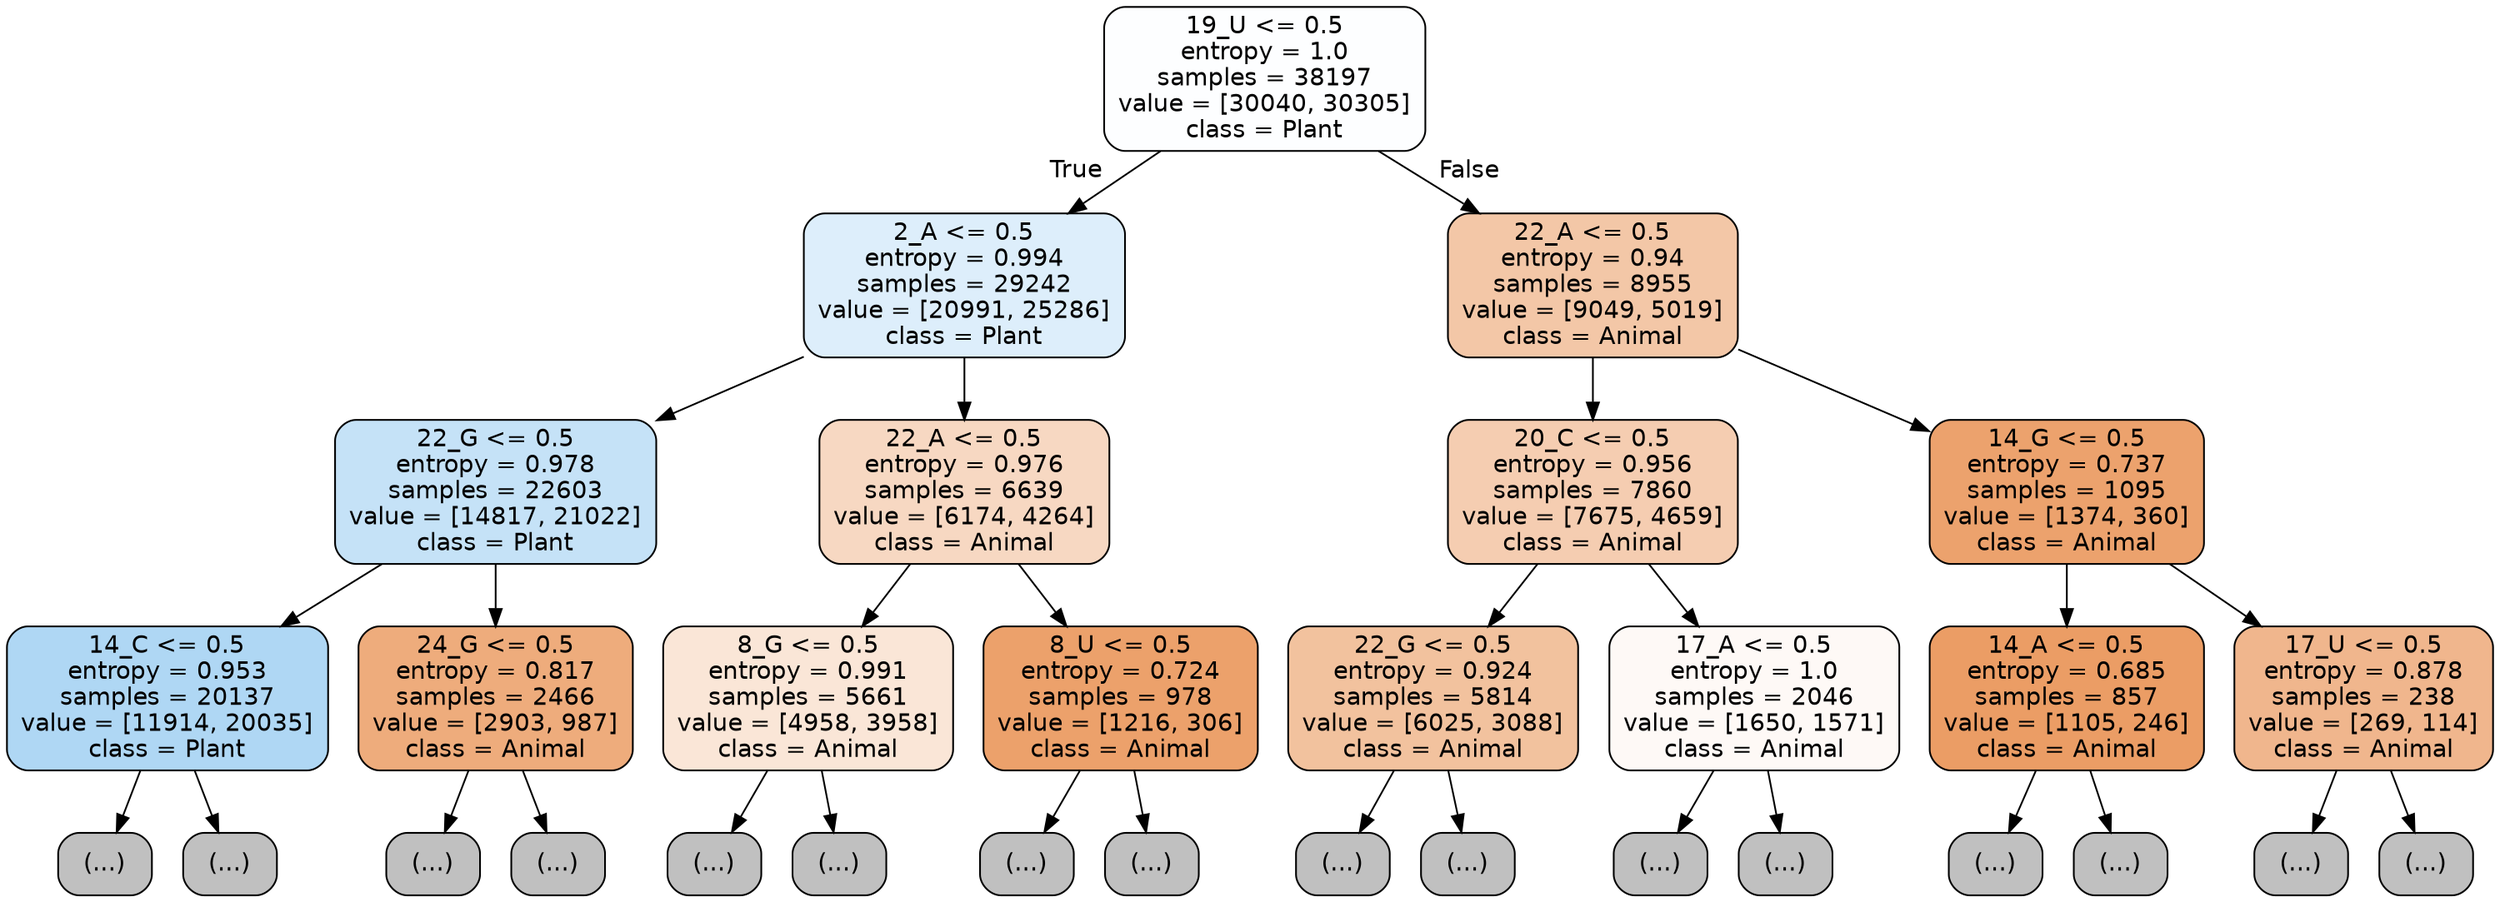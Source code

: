digraph Tree {
node [shape=box, style="filled, rounded", color="black", fontname="helvetica"] ;
edge [fontname="helvetica"] ;
0 [label="19_U <= 0.5\nentropy = 1.0\nsamples = 38197\nvalue = [30040, 30305]\nclass = Plant", fillcolor="#fdfeff"] ;
1 [label="2_A <= 0.5\nentropy = 0.994\nsamples = 29242\nvalue = [20991, 25286]\nclass = Plant", fillcolor="#ddeefb"] ;
0 -> 1 [labeldistance=2.5, labelangle=45, headlabel="True"] ;
2 [label="22_G <= 0.5\nentropy = 0.978\nsamples = 22603\nvalue = [14817, 21022]\nclass = Plant", fillcolor="#c5e2f7"] ;
1 -> 2 ;
3 [label="14_C <= 0.5\nentropy = 0.953\nsamples = 20137\nvalue = [11914, 20035]\nclass = Plant", fillcolor="#afd7f4"] ;
2 -> 3 ;
4 [label="(...)", fillcolor="#C0C0C0"] ;
3 -> 4 ;
6563 [label="(...)", fillcolor="#C0C0C0"] ;
3 -> 6563 ;
8390 [label="24_G <= 0.5\nentropy = 0.817\nsamples = 2466\nvalue = [2903, 987]\nclass = Animal", fillcolor="#eeac7c"] ;
2 -> 8390 ;
8391 [label="(...)", fillcolor="#C0C0C0"] ;
8390 -> 8391 ;
9456 [label="(...)", fillcolor="#C0C0C0"] ;
8390 -> 9456 ;
9535 [label="22_A <= 0.5\nentropy = 0.976\nsamples = 6639\nvalue = [6174, 4264]\nclass = Animal", fillcolor="#f7d8c2"] ;
1 -> 9535 ;
9536 [label="8_G <= 0.5\nentropy = 0.991\nsamples = 5661\nvalue = [4958, 3958]\nclass = Animal", fillcolor="#fae6d7"] ;
9535 -> 9536 ;
9537 [label="(...)", fillcolor="#C0C0C0"] ;
9536 -> 9537 ;
11454 [label="(...)", fillcolor="#C0C0C0"] ;
9536 -> 11454 ;
12155 [label="8_U <= 0.5\nentropy = 0.724\nsamples = 978\nvalue = [1216, 306]\nclass = Animal", fillcolor="#eca16b"] ;
9535 -> 12155 ;
12156 [label="(...)", fillcolor="#C0C0C0"] ;
12155 -> 12156 ;
12395 [label="(...)", fillcolor="#C0C0C0"] ;
12155 -> 12395 ;
12492 [label="22_A <= 0.5\nentropy = 0.94\nsamples = 8955\nvalue = [9049, 5019]\nclass = Animal", fillcolor="#f3c7a7"] ;
0 -> 12492 [labeldistance=2.5, labelangle=-45, headlabel="False"] ;
12493 [label="20_C <= 0.5\nentropy = 0.956\nsamples = 7860\nvalue = [7675, 4659]\nclass = Animal", fillcolor="#f5cdb1"] ;
12492 -> 12493 ;
12494 [label="22_G <= 0.5\nentropy = 0.924\nsamples = 5814\nvalue = [6025, 3088]\nclass = Animal", fillcolor="#f2c29e"] ;
12493 -> 12494 ;
12495 [label="(...)", fillcolor="#C0C0C0"] ;
12494 -> 12495 ;
15012 [label="(...)", fillcolor="#C0C0C0"] ;
12494 -> 15012 ;
15343 [label="17_A <= 0.5\nentropy = 1.0\nsamples = 2046\nvalue = [1650, 1571]\nclass = Animal", fillcolor="#fef9f6"] ;
12493 -> 15343 ;
15344 [label="(...)", fillcolor="#C0C0C0"] ;
15343 -> 15344 ;
16139 [label="(...)", fillcolor="#C0C0C0"] ;
15343 -> 16139 ;
16358 [label="14_G <= 0.5\nentropy = 0.737\nsamples = 1095\nvalue = [1374, 360]\nclass = Animal", fillcolor="#eca26d"] ;
12492 -> 16358 ;
16359 [label="14_A <= 0.5\nentropy = 0.685\nsamples = 857\nvalue = [1105, 246]\nclass = Animal", fillcolor="#eb9d65"] ;
16358 -> 16359 ;
16360 [label="(...)", fillcolor="#C0C0C0"] ;
16359 -> 16360 ;
16577 [label="(...)", fillcolor="#C0C0C0"] ;
16359 -> 16577 ;
16738 [label="17_U <= 0.5\nentropy = 0.878\nsamples = 238\nvalue = [269, 114]\nclass = Animal", fillcolor="#f0b68d"] ;
16358 -> 16738 ;
16739 [label="(...)", fillcolor="#C0C0C0"] ;
16738 -> 16739 ;
16844 [label="(...)", fillcolor="#C0C0C0"] ;
16738 -> 16844 ;
}